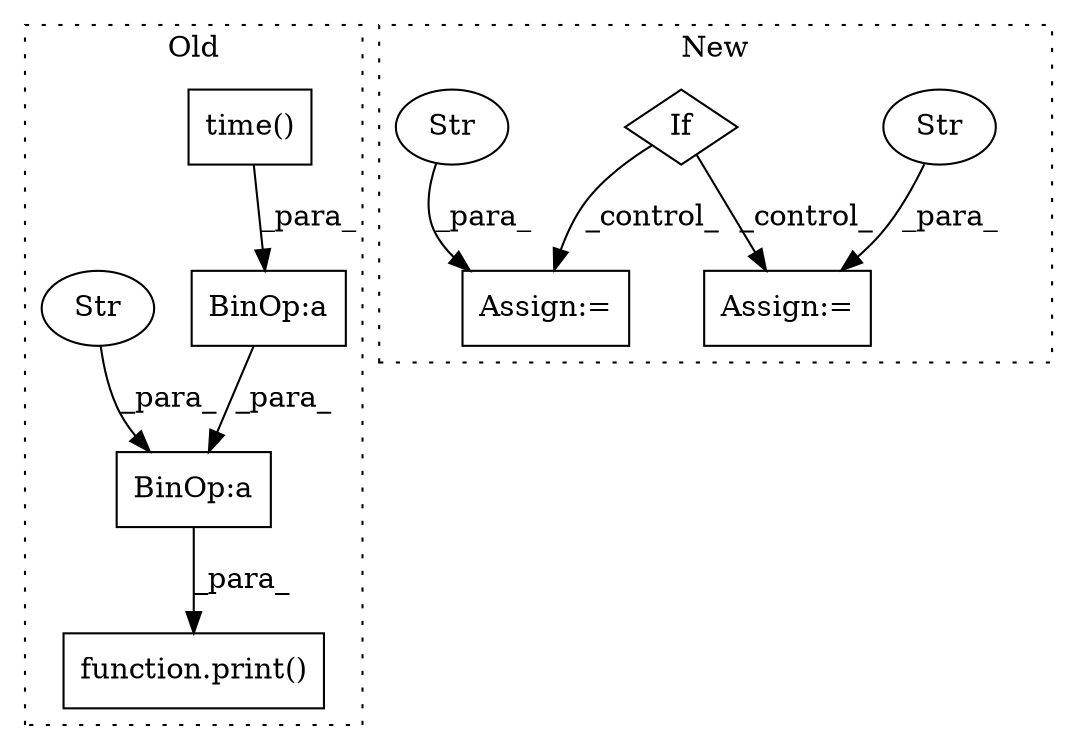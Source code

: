 digraph G {
subgraph cluster0 {
1 [label="time()" a="75" s="3581" l="11" shape="box"];
5 [label="BinOp:a" a="82" s="3592" l="3" shape="box"];
6 [label="function.print()" a="75" s="3557,3597" l="6,1" shape="box"];
7 [label="BinOp:a" a="82" s="3577" l="3" shape="box"];
8 [label="Str" a="66" s="3563" l="14" shape="ellipse"];
label = "Old";
style="dotted";
}
subgraph cluster1 {
2 [label="If" a="96" s="2751" l="3" shape="diamond"];
3 [label="Assign:=" a="68" s="2803" l="3" shape="box"];
4 [label="Assign:=" a="68" s="2938" l="3" shape="box"];
9 [label="Str" a="66" s="2941" l="69" shape="ellipse"];
10 [label="Str" a="66" s="2806" l="98" shape="ellipse"];
label = "New";
style="dotted";
}
1 -> 5 [label="_para_"];
2 -> 3 [label="_control_"];
2 -> 4 [label="_control_"];
5 -> 7 [label="_para_"];
7 -> 6 [label="_para_"];
8 -> 7 [label="_para_"];
9 -> 4 [label="_para_"];
10 -> 3 [label="_para_"];
}